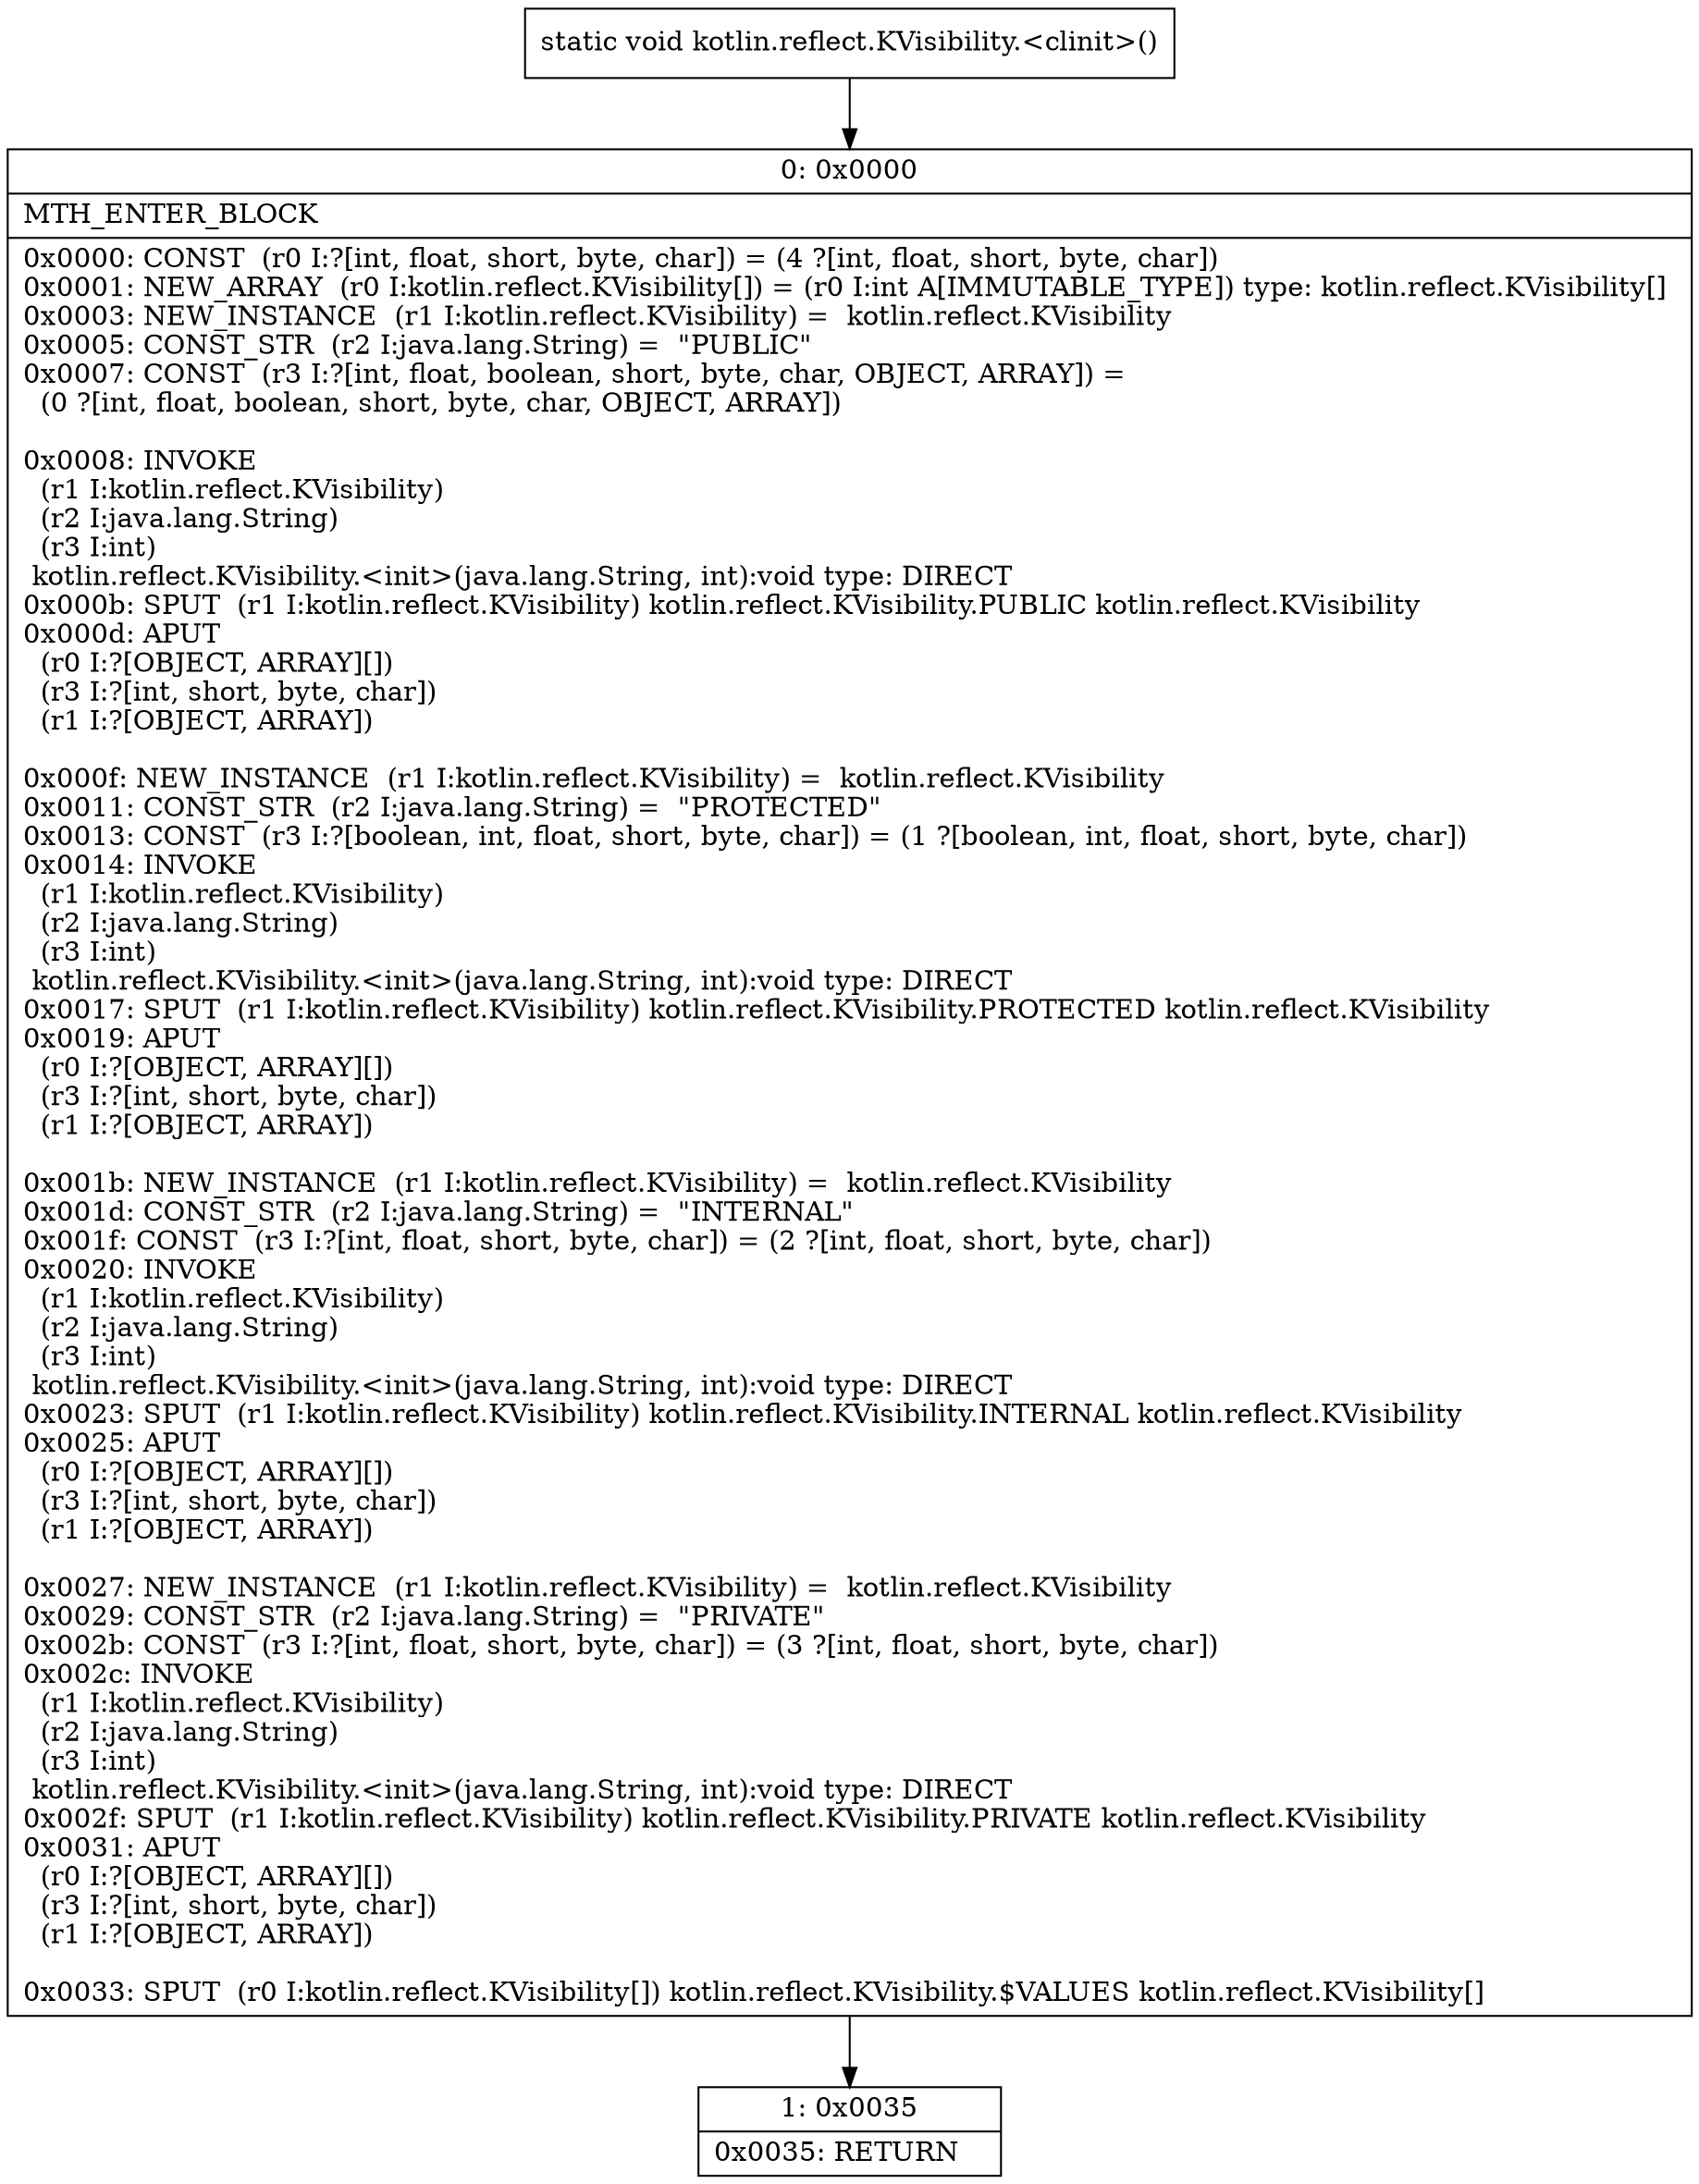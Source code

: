digraph "CFG forkotlin.reflect.KVisibility.\<clinit\>()V" {
Node_0 [shape=record,label="{0\:\ 0x0000|MTH_ENTER_BLOCK\l|0x0000: CONST  (r0 I:?[int, float, short, byte, char]) = (4 ?[int, float, short, byte, char]) \l0x0001: NEW_ARRAY  (r0 I:kotlin.reflect.KVisibility[]) = (r0 I:int A[IMMUTABLE_TYPE]) type: kotlin.reflect.KVisibility[] \l0x0003: NEW_INSTANCE  (r1 I:kotlin.reflect.KVisibility) =  kotlin.reflect.KVisibility \l0x0005: CONST_STR  (r2 I:java.lang.String) =  \"PUBLIC\" \l0x0007: CONST  (r3 I:?[int, float, boolean, short, byte, char, OBJECT, ARRAY]) = \l  (0 ?[int, float, boolean, short, byte, char, OBJECT, ARRAY])\l \l0x0008: INVOKE  \l  (r1 I:kotlin.reflect.KVisibility)\l  (r2 I:java.lang.String)\l  (r3 I:int)\l kotlin.reflect.KVisibility.\<init\>(java.lang.String, int):void type: DIRECT \l0x000b: SPUT  (r1 I:kotlin.reflect.KVisibility) kotlin.reflect.KVisibility.PUBLIC kotlin.reflect.KVisibility \l0x000d: APUT  \l  (r0 I:?[OBJECT, ARRAY][])\l  (r3 I:?[int, short, byte, char])\l  (r1 I:?[OBJECT, ARRAY])\l \l0x000f: NEW_INSTANCE  (r1 I:kotlin.reflect.KVisibility) =  kotlin.reflect.KVisibility \l0x0011: CONST_STR  (r2 I:java.lang.String) =  \"PROTECTED\" \l0x0013: CONST  (r3 I:?[boolean, int, float, short, byte, char]) = (1 ?[boolean, int, float, short, byte, char]) \l0x0014: INVOKE  \l  (r1 I:kotlin.reflect.KVisibility)\l  (r2 I:java.lang.String)\l  (r3 I:int)\l kotlin.reflect.KVisibility.\<init\>(java.lang.String, int):void type: DIRECT \l0x0017: SPUT  (r1 I:kotlin.reflect.KVisibility) kotlin.reflect.KVisibility.PROTECTED kotlin.reflect.KVisibility \l0x0019: APUT  \l  (r0 I:?[OBJECT, ARRAY][])\l  (r3 I:?[int, short, byte, char])\l  (r1 I:?[OBJECT, ARRAY])\l \l0x001b: NEW_INSTANCE  (r1 I:kotlin.reflect.KVisibility) =  kotlin.reflect.KVisibility \l0x001d: CONST_STR  (r2 I:java.lang.String) =  \"INTERNAL\" \l0x001f: CONST  (r3 I:?[int, float, short, byte, char]) = (2 ?[int, float, short, byte, char]) \l0x0020: INVOKE  \l  (r1 I:kotlin.reflect.KVisibility)\l  (r2 I:java.lang.String)\l  (r3 I:int)\l kotlin.reflect.KVisibility.\<init\>(java.lang.String, int):void type: DIRECT \l0x0023: SPUT  (r1 I:kotlin.reflect.KVisibility) kotlin.reflect.KVisibility.INTERNAL kotlin.reflect.KVisibility \l0x0025: APUT  \l  (r0 I:?[OBJECT, ARRAY][])\l  (r3 I:?[int, short, byte, char])\l  (r1 I:?[OBJECT, ARRAY])\l \l0x0027: NEW_INSTANCE  (r1 I:kotlin.reflect.KVisibility) =  kotlin.reflect.KVisibility \l0x0029: CONST_STR  (r2 I:java.lang.String) =  \"PRIVATE\" \l0x002b: CONST  (r3 I:?[int, float, short, byte, char]) = (3 ?[int, float, short, byte, char]) \l0x002c: INVOKE  \l  (r1 I:kotlin.reflect.KVisibility)\l  (r2 I:java.lang.String)\l  (r3 I:int)\l kotlin.reflect.KVisibility.\<init\>(java.lang.String, int):void type: DIRECT \l0x002f: SPUT  (r1 I:kotlin.reflect.KVisibility) kotlin.reflect.KVisibility.PRIVATE kotlin.reflect.KVisibility \l0x0031: APUT  \l  (r0 I:?[OBJECT, ARRAY][])\l  (r3 I:?[int, short, byte, char])\l  (r1 I:?[OBJECT, ARRAY])\l \l0x0033: SPUT  (r0 I:kotlin.reflect.KVisibility[]) kotlin.reflect.KVisibility.$VALUES kotlin.reflect.KVisibility[] \l}"];
Node_1 [shape=record,label="{1\:\ 0x0035|0x0035: RETURN   \l}"];
MethodNode[shape=record,label="{static void kotlin.reflect.KVisibility.\<clinit\>() }"];
MethodNode -> Node_0;
Node_0 -> Node_1;
}

